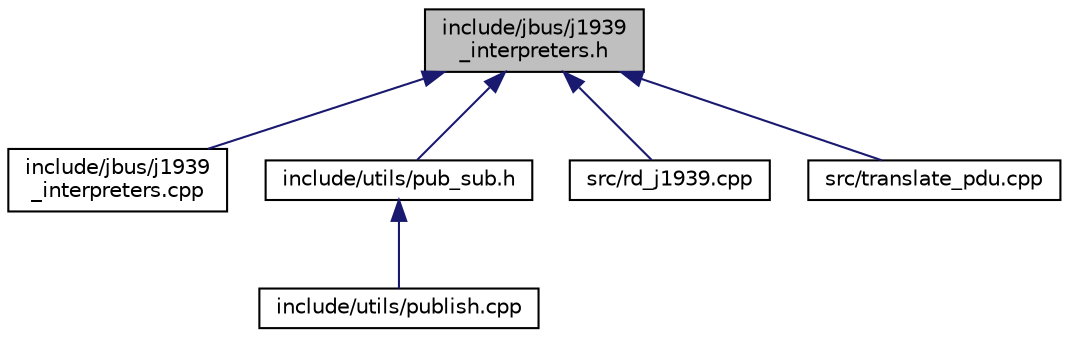 digraph "include/jbus/j1939_interpreters.h"
{
  edge [fontname="Helvetica",fontsize="10",labelfontname="Helvetica",labelfontsize="10"];
  node [fontname="Helvetica",fontsize="10",shape=record];
  Node10 [label="include/jbus/j1939\l_interpreters.h",height=0.2,width=0.4,color="black", fillcolor="grey75", style="filled", fontcolor="black"];
  Node10 -> Node11 [dir="back",color="midnightblue",fontsize="10",style="solid",fontname="Helvetica"];
  Node11 [label="include/jbus/j1939\l_interpreters.cpp",height=0.2,width=0.4,color="black", fillcolor="white", style="filled",URL="$j1939__interpreters_8cpp.html"];
  Node10 -> Node12 [dir="back",color="midnightblue",fontsize="10",style="solid",fontname="Helvetica"];
  Node12 [label="include/utils/pub_sub.h",height=0.2,width=0.4,color="black", fillcolor="white", style="filled",URL="$pub__sub_8h.html"];
  Node12 -> Node13 [dir="back",color="midnightblue",fontsize="10",style="solid",fontname="Helvetica"];
  Node13 [label="include/utils/publish.cpp",height=0.2,width=0.4,color="black", fillcolor="white", style="filled",URL="$publish_8cpp.html"];
  Node10 -> Node14 [dir="back",color="midnightblue",fontsize="10",style="solid",fontname="Helvetica"];
  Node14 [label="src/rd_j1939.cpp",height=0.2,width=0.4,color="black", fillcolor="white", style="filled",URL="$rd__j1939_8cpp.html"];
  Node10 -> Node15 [dir="back",color="midnightblue",fontsize="10",style="solid",fontname="Helvetica"];
  Node15 [label="src/translate_pdu.cpp",height=0.2,width=0.4,color="black", fillcolor="white", style="filled",URL="$translate__pdu_8cpp.html"];
}
